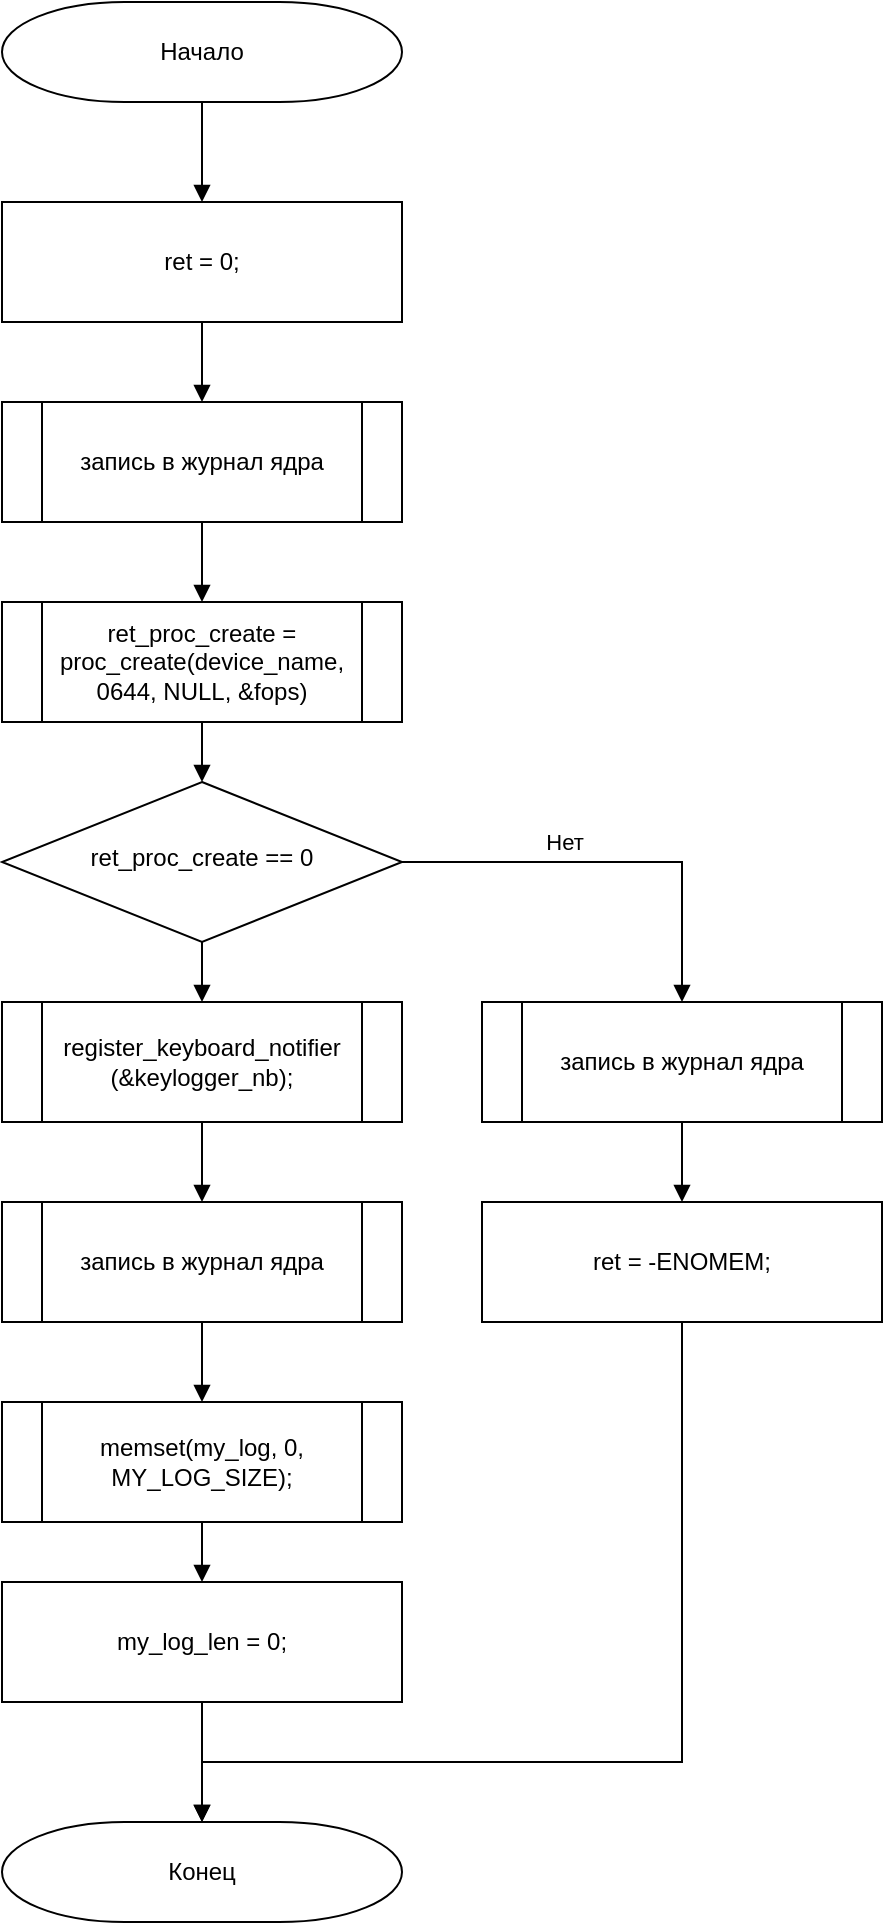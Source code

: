 <mxfile version="13.9.9" type="device" pages="5"><diagram id="C5RBs43oDa-KdzZeNtuy" name="logger-init"><mxGraphModel dx="446" dy="1968" grid="1" gridSize="10" guides="1" tooltips="1" connect="1" arrows="1" fold="1" page="1" pageScale="1" pageWidth="827" pageHeight="1169" math="0" shadow="0"><root><mxCell id="WIyWlLk6GJQsqaUBKTNV-0"/><mxCell id="WIyWlLk6GJQsqaUBKTNV-1" parent="WIyWlLk6GJQsqaUBKTNV-0"/><mxCell id="NtEGj7r1yzh_7W09IdD2-7" value="Нет" style="edgeStyle=orthogonalEdgeStyle;rounded=0;orthogonalLoop=1;jettySize=auto;html=1;exitX=1;exitY=0.5;exitDx=0;exitDy=0;entryX=0.5;entryY=0;entryDx=0;entryDy=0;endArrow=block;endFill=1;" edge="1" parent="WIyWlLk6GJQsqaUBKTNV-1" source="WIyWlLk6GJQsqaUBKTNV-6" target="NtEGj7r1yzh_7W09IdD2-6"><mxGeometry x="-0.231" y="10" relative="1" as="geometry"><mxPoint as="offset"/></mxGeometry></mxCell><mxCell id="NtEGj7r1yzh_7W09IdD2-15" style="edgeStyle=orthogonalEdgeStyle;rounded=0;orthogonalLoop=1;jettySize=auto;html=1;exitX=0.5;exitY=1;exitDx=0;exitDy=0;entryX=0.5;entryY=0;entryDx=0;entryDy=0;endArrow=block;endFill=1;" edge="1" parent="WIyWlLk6GJQsqaUBKTNV-1" source="WIyWlLk6GJQsqaUBKTNV-6" target="NtEGj7r1yzh_7W09IdD2-14"><mxGeometry relative="1" as="geometry"/></mxCell><mxCell id="WIyWlLk6GJQsqaUBKTNV-6" value="ret_proc_create == 0" style="rhombus;whiteSpace=wrap;html=1;shadow=0;fontFamily=Helvetica;fontSize=12;align=center;strokeWidth=1;spacing=6;spacingTop=-4;" parent="WIyWlLk6GJQsqaUBKTNV-1" vertex="1"><mxGeometry x="160" y="300" width="200" height="80" as="geometry"/></mxCell><mxCell id="NtEGj7r1yzh_7W09IdD2-10" style="edgeStyle=orthogonalEdgeStyle;rounded=0;orthogonalLoop=1;jettySize=auto;html=1;exitX=0.5;exitY=1;exitDx=0;exitDy=0;entryX=0.5;entryY=0;entryDx=0;entryDy=0;endArrow=block;endFill=1;exitPerimeter=0;" edge="1" parent="WIyWlLk6GJQsqaUBKTNV-1" source="NtEGj7r1yzh_7W09IdD2-25" target="NtEGj7r1yzh_7W09IdD2-9"><mxGeometry relative="1" as="geometry"><mxPoint x="260" y="-80" as="sourcePoint"/></mxGeometry></mxCell><mxCell id="NtEGj7r1yzh_7W09IdD2-2" value="запись в журнал ядра" style="shape=process;whiteSpace=wrap;html=1;backgroundOutline=1;rounded=0;" vertex="1" parent="WIyWlLk6GJQsqaUBKTNV-1"><mxGeometry x="160" y="110" width="200" height="60" as="geometry"/></mxCell><mxCell id="NtEGj7r1yzh_7W09IdD2-5" style="edgeStyle=orthogonalEdgeStyle;rounded=0;orthogonalLoop=1;jettySize=auto;html=1;exitX=0.5;exitY=1;exitDx=0;exitDy=0;entryX=0.5;entryY=0;entryDx=0;entryDy=0;endArrow=block;endFill=1;" edge="1" parent="WIyWlLk6GJQsqaUBKTNV-1" source="NtEGj7r1yzh_7W09IdD2-4" target="WIyWlLk6GJQsqaUBKTNV-6"><mxGeometry relative="1" as="geometry"/></mxCell><mxCell id="NtEGj7r1yzh_7W09IdD2-4" value="ret_proc_create = proc_create(device_name, 0644, NULL, &amp;amp;fops)" style="shape=process;whiteSpace=wrap;html=1;backgroundOutline=1;rounded=0;" vertex="1" parent="WIyWlLk6GJQsqaUBKTNV-1"><mxGeometry x="160" y="210" width="200" height="60" as="geometry"/></mxCell><mxCell id="NtEGj7r1yzh_7W09IdD2-13" style="edgeStyle=orthogonalEdgeStyle;rounded=0;orthogonalLoop=1;jettySize=auto;html=1;exitX=0.5;exitY=1;exitDx=0;exitDy=0;entryX=0.5;entryY=0;entryDx=0;entryDy=0;endArrow=block;endFill=1;" edge="1" parent="WIyWlLk6GJQsqaUBKTNV-1" source="NtEGj7r1yzh_7W09IdD2-6" target="NtEGj7r1yzh_7W09IdD2-12"><mxGeometry relative="1" as="geometry"/></mxCell><mxCell id="NtEGj7r1yzh_7W09IdD2-6" value="запись в журнал ядра" style="shape=process;whiteSpace=wrap;html=1;backgroundOutline=1;rounded=0;" vertex="1" parent="WIyWlLk6GJQsqaUBKTNV-1"><mxGeometry x="400" y="410" width="200" height="60" as="geometry"/></mxCell><mxCell id="NtEGj7r1yzh_7W09IdD2-11" style="edgeStyle=orthogonalEdgeStyle;rounded=0;orthogonalLoop=1;jettySize=auto;html=1;exitX=0.5;exitY=1;exitDx=0;exitDy=0;entryX=0.5;entryY=0;entryDx=0;entryDy=0;endArrow=block;endFill=1;" edge="1" parent="WIyWlLk6GJQsqaUBKTNV-1" source="NtEGj7r1yzh_7W09IdD2-9" target="NtEGj7r1yzh_7W09IdD2-2"><mxGeometry relative="1" as="geometry"/></mxCell><mxCell id="NtEGj7r1yzh_7W09IdD2-9" value="ret = 0;" style="rounded=0;whiteSpace=wrap;html=1;" vertex="1" parent="WIyWlLk6GJQsqaUBKTNV-1"><mxGeometry x="160" y="10" width="200" height="60" as="geometry"/></mxCell><mxCell id="NtEGj7r1yzh_7W09IdD2-20" style="edgeStyle=orthogonalEdgeStyle;rounded=0;orthogonalLoop=1;jettySize=auto;html=1;exitX=0.5;exitY=1;exitDx=0;exitDy=0;entryX=0.5;entryY=0;entryDx=0;entryDy=0;endArrow=block;endFill=1;entryPerimeter=0;" edge="1" parent="WIyWlLk6GJQsqaUBKTNV-1" source="NtEGj7r1yzh_7W09IdD2-12" target="NtEGj7r1yzh_7W09IdD2-21"><mxGeometry relative="1" as="geometry"><mxPoint x="260" y="680" as="targetPoint"/><Array as="points"><mxPoint x="500" y="790"/><mxPoint x="260" y="790"/></Array></mxGeometry></mxCell><mxCell id="NtEGj7r1yzh_7W09IdD2-12" value="ret = -ENOMEM;" style="rounded=0;whiteSpace=wrap;html=1;" vertex="1" parent="WIyWlLk6GJQsqaUBKTNV-1"><mxGeometry x="400" y="510" width="200" height="60" as="geometry"/></mxCell><mxCell id="NtEGj7r1yzh_7W09IdD2-17" style="edgeStyle=orthogonalEdgeStyle;rounded=0;orthogonalLoop=1;jettySize=auto;html=1;exitX=0.5;exitY=1;exitDx=0;exitDy=0;entryX=0.5;entryY=0;entryDx=0;entryDy=0;endArrow=block;endFill=1;" edge="1" parent="WIyWlLk6GJQsqaUBKTNV-1" source="NtEGj7r1yzh_7W09IdD2-14" target="NtEGj7r1yzh_7W09IdD2-16"><mxGeometry relative="1" as="geometry"/></mxCell><mxCell id="NtEGj7r1yzh_7W09IdD2-14" value="register_keyboard_notifier&lt;br&gt;(&amp;amp;keylogger_nb);" style="shape=process;whiteSpace=wrap;html=1;backgroundOutline=1;rounded=0;" vertex="1" parent="WIyWlLk6GJQsqaUBKTNV-1"><mxGeometry x="160" y="410" width="200" height="60" as="geometry"/></mxCell><mxCell id="NtEGj7r1yzh_7W09IdD2-19" style="edgeStyle=orthogonalEdgeStyle;rounded=0;orthogonalLoop=1;jettySize=auto;html=1;exitX=0.5;exitY=1;exitDx=0;exitDy=0;entryX=0.5;entryY=0;entryDx=0;entryDy=0;endArrow=block;endFill=1;" edge="1" parent="WIyWlLk6GJQsqaUBKTNV-1" source="NtEGj7r1yzh_7W09IdD2-16" target="4j1ldy_t6WAEJivPJebU-1"><mxGeometry relative="1" as="geometry"><mxPoint x="260" y="680" as="targetPoint"/></mxGeometry></mxCell><mxCell id="NtEGj7r1yzh_7W09IdD2-16" value="запись в журнал ядра" style="shape=process;whiteSpace=wrap;html=1;backgroundOutline=1;rounded=0;" vertex="1" parent="WIyWlLk6GJQsqaUBKTNV-1"><mxGeometry x="160" y="510" width="200" height="60" as="geometry"/></mxCell><mxCell id="NtEGj7r1yzh_7W09IdD2-21" value="Конец" style="strokeWidth=1;html=1;shape=mxgraph.flowchart.terminator;whiteSpace=wrap;rounded=0;" vertex="1" parent="WIyWlLk6GJQsqaUBKTNV-1"><mxGeometry x="160" y="820" width="200" height="50" as="geometry"/></mxCell><mxCell id="NtEGj7r1yzh_7W09IdD2-25" value="Начало" style="strokeWidth=1;html=1;shape=mxgraph.flowchart.terminator;whiteSpace=wrap;rounded=0;" vertex="1" parent="WIyWlLk6GJQsqaUBKTNV-1"><mxGeometry x="160" y="-90" width="200" height="50" as="geometry"/></mxCell><mxCell id="4j1ldy_t6WAEJivPJebU-3" style="edgeStyle=orthogonalEdgeStyle;rounded=0;orthogonalLoop=1;jettySize=auto;html=1;exitX=0.5;exitY=1;exitDx=0;exitDy=0;entryX=0.5;entryY=0;entryDx=0;entryDy=0;entryPerimeter=0;endArrow=block;endFill=1;" edge="1" parent="WIyWlLk6GJQsqaUBKTNV-1" source="4j1ldy_t6WAEJivPJebU-0" target="NtEGj7r1yzh_7W09IdD2-21"><mxGeometry relative="1" as="geometry"/></mxCell><mxCell id="4j1ldy_t6WAEJivPJebU-0" value="my_log_len = 0;" style="rounded=0;whiteSpace=wrap;html=1;" vertex="1" parent="WIyWlLk6GJQsqaUBKTNV-1"><mxGeometry x="160" y="700" width="200" height="60" as="geometry"/></mxCell><mxCell id="4j1ldy_t6WAEJivPJebU-2" style="edgeStyle=orthogonalEdgeStyle;rounded=0;orthogonalLoop=1;jettySize=auto;html=1;exitX=0.5;exitY=1;exitDx=0;exitDy=0;entryX=0.5;entryY=0;entryDx=0;entryDy=0;endArrow=block;endFill=1;" edge="1" parent="WIyWlLk6GJQsqaUBKTNV-1" source="4j1ldy_t6WAEJivPJebU-1" target="4j1ldy_t6WAEJivPJebU-0"><mxGeometry relative="1" as="geometry"/></mxCell><mxCell id="4j1ldy_t6WAEJivPJebU-1" value="memset(my_log, 0, MY_LOG_SIZE);" style="shape=process;whiteSpace=wrap;html=1;backgroundOutline=1;rounded=0;" vertex="1" parent="WIyWlLk6GJQsqaUBKTNV-1"><mxGeometry x="160" y="610" width="200" height="60" as="geometry"/></mxCell><mxCell id="4j1ldy_t6WAEJivPJebU-4" style="edgeStyle=orthogonalEdgeStyle;rounded=0;orthogonalLoop=1;jettySize=auto;html=1;exitX=0.5;exitY=1;exitDx=0;exitDy=0;entryX=0.5;entryY=0;entryDx=0;entryDy=0;endArrow=block;endFill=1;" edge="1" parent="WIyWlLk6GJQsqaUBKTNV-1" source="NtEGj7r1yzh_7W09IdD2-2" target="NtEGj7r1yzh_7W09IdD2-4"><mxGeometry relative="1" as="geometry"><mxPoint x="270" y="80" as="sourcePoint"/><mxPoint x="270" y="120" as="targetPoint"/></mxGeometry></mxCell></root></mxGraphModel></diagram><diagram id="0ByXUM4ra90w0kdMQ81V" name="logger-exit"><mxGraphModel dx="1408" dy="808" grid="1" gridSize="10" guides="1" tooltips="1" connect="1" arrows="1" fold="1" page="1" pageScale="1" pageWidth="827" pageHeight="1169" math="0" shadow="0"><root><mxCell id="2iawE_ZKXml3xBuqxSZJ-0"/><mxCell id="2iawE_ZKXml3xBuqxSZJ-1" parent="2iawE_ZKXml3xBuqxSZJ-0"/><mxCell id="1G50i2954igjThXB6Hgk-4" style="edgeStyle=orthogonalEdgeStyle;rounded=0;orthogonalLoop=1;jettySize=auto;html=1;exitX=0.5;exitY=1;exitDx=0;exitDy=0;exitPerimeter=0;entryX=0.5;entryY=0;entryDx=0;entryDy=0;endArrow=block;endFill=1;" edge="1" parent="2iawE_ZKXml3xBuqxSZJ-1" source="5JG21MSijgwmNpTB3b68-0" target="1G50i2954igjThXB6Hgk-1"><mxGeometry relative="1" as="geometry"/></mxCell><mxCell id="5JG21MSijgwmNpTB3b68-0" value="Начало" style="strokeWidth=1;html=1;shape=mxgraph.flowchart.terminator;whiteSpace=wrap;rounded=0;" vertex="1" parent="2iawE_ZKXml3xBuqxSZJ-1"><mxGeometry x="150" y="90" width="200" height="50" as="geometry"/></mxCell><mxCell id="1G50i2954igjThXB6Hgk-6" style="edgeStyle=orthogonalEdgeStyle;rounded=0;orthogonalLoop=1;jettySize=auto;html=1;exitX=0.5;exitY=1;exitDx=0;exitDy=0;endArrow=block;endFill=1;" edge="1" parent="2iawE_ZKXml3xBuqxSZJ-1" source="1G50i2954igjThXB6Hgk-0" target="1G50i2954igjThXB6Hgk-2"><mxGeometry relative="1" as="geometry"/></mxCell><mxCell id="1G50i2954igjThXB6Hgk-0" value="unregister_keyboard_notifier&lt;br&gt;(&amp;amp;keylogger_nb)" style="shape=process;whiteSpace=wrap;html=1;backgroundOutline=1;rounded=0;" vertex="1" parent="2iawE_ZKXml3xBuqxSZJ-1"><mxGeometry x="150" y="300" width="200" height="60" as="geometry"/></mxCell><mxCell id="1G50i2954igjThXB6Hgk-5" style="edgeStyle=orthogonalEdgeStyle;rounded=0;orthogonalLoop=1;jettySize=auto;html=1;exitX=0.5;exitY=1;exitDx=0;exitDy=0;entryX=0.5;entryY=0;entryDx=0;entryDy=0;endArrow=block;endFill=1;" edge="1" parent="2iawE_ZKXml3xBuqxSZJ-1" source="1G50i2954igjThXB6Hgk-1" target="1G50i2954igjThXB6Hgk-0"><mxGeometry relative="1" as="geometry"/></mxCell><mxCell id="1G50i2954igjThXB6Hgk-1" value="запись в журнал ядра" style="shape=process;whiteSpace=wrap;html=1;backgroundOutline=1;rounded=0;" vertex="1" parent="2iawE_ZKXml3xBuqxSZJ-1"><mxGeometry x="150" y="190" width="200" height="60" as="geometry"/></mxCell><mxCell id="1G50i2954igjThXB6Hgk-7" style="edgeStyle=orthogonalEdgeStyle;rounded=0;orthogonalLoop=1;jettySize=auto;html=1;exitX=0.5;exitY=1;exitDx=0;exitDy=0;entryX=0.5;entryY=0;entryDx=0;entryDy=0;endArrow=block;endFill=1;" edge="1" parent="2iawE_ZKXml3xBuqxSZJ-1" source="1G50i2954igjThXB6Hgk-2" target="1G50i2954igjThXB6Hgk-3"><mxGeometry relative="1" as="geometry"/></mxCell><mxCell id="1G50i2954igjThXB6Hgk-2" value="remove_proc_entry&lt;br&gt;(DEVICE_NAME, NULL)" style="shape=process;whiteSpace=wrap;html=1;backgroundOutline=1;rounded=0;" vertex="1" parent="2iawE_ZKXml3xBuqxSZJ-1"><mxGeometry x="150" y="400" width="200" height="60" as="geometry"/></mxCell><mxCell id="5kF-mKE0GeYLID2RPc8r-1" style="edgeStyle=orthogonalEdgeStyle;rounded=0;orthogonalLoop=1;jettySize=auto;html=1;exitX=0.5;exitY=1;exitDx=0;exitDy=0;entryX=0.5;entryY=0;entryDx=0;entryDy=0;entryPerimeter=0;endArrow=block;endFill=1;" edge="1" parent="2iawE_ZKXml3xBuqxSZJ-1" source="1G50i2954igjThXB6Hgk-3" target="5kF-mKE0GeYLID2RPc8r-0"><mxGeometry relative="1" as="geometry"/></mxCell><mxCell id="1G50i2954igjThXB6Hgk-3" value="запись в журнал ядра" style="shape=process;whiteSpace=wrap;html=1;backgroundOutline=1;rounded=0;" vertex="1" parent="2iawE_ZKXml3xBuqxSZJ-1"><mxGeometry x="150" y="510" width="200" height="60" as="geometry"/></mxCell><mxCell id="5kF-mKE0GeYLID2RPc8r-0" value="Конец" style="strokeWidth=1;html=1;shape=mxgraph.flowchart.terminator;whiteSpace=wrap;rounded=0;" vertex="1" parent="2iawE_ZKXml3xBuqxSZJ-1"><mxGeometry x="150" y="610" width="200" height="50" as="geometry"/></mxCell></root></mxGraphModel></diagram><diagram id="7SOlENkJ_rJu97fH6SE9" name="procfs_read"><mxGraphModel dx="1408" dy="808" grid="1" gridSize="10" guides="1" tooltips="1" connect="1" arrows="1" fold="1" page="1" pageScale="1" pageWidth="827" pageHeight="1169" math="0" shadow="0"><root><mxCell id="HJLchQj4PlFof2--ZXrL-0"/><mxCell id="HJLchQj4PlFof2--ZXrL-1" parent="HJLchQj4PlFof2--ZXrL-0"/><mxCell id="8WS9VQvibR1iM_8iNDaf-1" style="edgeStyle=orthogonalEdgeStyle;rounded=0;orthogonalLoop=1;jettySize=auto;html=1;exitX=0.5;exitY=1;exitDx=0;exitDy=0;exitPerimeter=0;entryX=0.5;entryY=0;entryDx=0;entryDy=0;endArrow=block;endFill=1;" edge="1" parent="HJLchQj4PlFof2--ZXrL-1" source="12SYkUZeBvYsGoPQwREO-1" target="8WS9VQvibR1iM_8iNDaf-0"><mxGeometry relative="1" as="geometry"/></mxCell><mxCell id="12SYkUZeBvYsGoPQwREO-1" value="Начало" style="strokeWidth=1;html=1;shape=mxgraph.flowchart.terminator;whiteSpace=wrap;rounded=0;" vertex="1" parent="HJLchQj4PlFof2--ZXrL-1"><mxGeometry x="150" y="90" width="200" height="50" as="geometry"/></mxCell><mxCell id="0bv4-otJN4VLAmGspKa--1" style="edgeStyle=orthogonalEdgeStyle;rounded=0;orthogonalLoop=1;jettySize=auto;html=1;exitX=0.5;exitY=1;exitDx=0;exitDy=0;entryX=0.5;entryY=0;entryDx=0;entryDy=0;endArrow=block;endFill=1;" edge="1" parent="HJLchQj4PlFof2--ZXrL-1" source="12SYkUZeBvYsGoPQwREO-2" target="0bv4-otJN4VLAmGspKa--0"><mxGeometry relative="1" as="geometry"/></mxCell><mxCell id="12SYkUZeBvYsGoPQwREO-2" value="запись в журнал ядра" style="shape=process;whiteSpace=wrap;html=1;backgroundOutline=1;rounded=0;" vertex="1" parent="HJLchQj4PlFof2--ZXrL-1"><mxGeometry x="150" y="270" width="200" height="60" as="geometry"/></mxCell><mxCell id="8WS9VQvibR1iM_8iNDaf-2" style="edgeStyle=orthogonalEdgeStyle;rounded=0;orthogonalLoop=1;jettySize=auto;html=1;exitX=0.5;exitY=1;exitDx=0;exitDy=0;entryX=0.5;entryY=0;entryDx=0;entryDy=0;endArrow=block;endFill=1;" edge="1" parent="HJLchQj4PlFof2--ZXrL-1" source="8WS9VQvibR1iM_8iNDaf-0" target="12SYkUZeBvYsGoPQwREO-2"><mxGeometry relative="1" as="geometry"/></mxCell><mxCell id="8WS9VQvibR1iM_8iNDaf-0" value="static int ret = 0;" style="rounded=0;whiteSpace=wrap;html=1;" vertex="1" parent="HJLchQj4PlFof2--ZXrL-1"><mxGeometry x="150" y="170" width="200" height="60" as="geometry"/></mxCell><mxCell id="0bv4-otJN4VLAmGspKa--3" style="edgeStyle=orthogonalEdgeStyle;rounded=0;orthogonalLoop=1;jettySize=auto;html=1;exitX=1;exitY=0.5;exitDx=0;exitDy=0;entryX=0.5;entryY=0;entryDx=0;entryDy=0;endArrow=block;endFill=1;" edge="1" parent="HJLchQj4PlFof2--ZXrL-1" source="0bv4-otJN4VLAmGspKa--0" target="0bv4-otJN4VLAmGspKa--2"><mxGeometry relative="1" as="geometry"/></mxCell><mxCell id="0bv4-otJN4VLAmGspKa--4" value="нет" style="edgeLabel;html=1;align=center;verticalAlign=middle;resizable=0;points=[];" vertex="1" connectable="0" parent="0bv4-otJN4VLAmGspKa--3"><mxGeometry x="-0.08" relative="1" as="geometry"><mxPoint x="-28" y="-10" as="offset"/></mxGeometry></mxCell><mxCell id="NoDUuz09EYj2sSKif6-j-1" style="edgeStyle=orthogonalEdgeStyle;rounded=0;orthogonalLoop=1;jettySize=auto;html=1;exitX=0.5;exitY=1;exitDx=0;exitDy=0;entryX=0.5;entryY=0;entryDx=0;entryDy=0;endArrow=block;endFill=1;" edge="1" parent="HJLchQj4PlFof2--ZXrL-1" source="0bv4-otJN4VLAmGspKa--0" target="NoDUuz09EYj2sSKif6-j-0"><mxGeometry relative="1" as="geometry"/></mxCell><mxCell id="0bv4-otJN4VLAmGspKa--0" value="ret == 0" style="rhombus;whiteSpace=wrap;html=1;shadow=0;fontFamily=Helvetica;fontSize=12;align=center;strokeWidth=1;spacing=6;spacingTop=-4;" vertex="1" parent="HJLchQj4PlFof2--ZXrL-1"><mxGeometry x="150" y="370" width="200" height="80" as="geometry"/></mxCell><mxCell id="wEtTKOQ-hEvt9YHqeEM1-3" style="edgeStyle=orthogonalEdgeStyle;rounded=0;orthogonalLoop=1;jettySize=auto;html=1;exitX=0.5;exitY=1;exitDx=0;exitDy=0;entryX=0.5;entryY=0;entryDx=0;entryDy=0;entryPerimeter=0;endArrow=block;endFill=1;" edge="1" parent="HJLchQj4PlFof2--ZXrL-1" source="0bv4-otJN4VLAmGspKa--2" target="wEtTKOQ-hEvt9YHqeEM1-0"><mxGeometry relative="1" as="geometry"><Array as="points"><mxPoint x="550" y="680"/><mxPoint x="610" y="680"/><mxPoint x="610" y="890"/><mxPoint x="250" y="890"/></Array></mxGeometry></mxCell><mxCell id="0bv4-otJN4VLAmGspKa--2" value="ret = 0;" style="rounded=0;whiteSpace=wrap;html=1;" vertex="1" parent="HJLchQj4PlFof2--ZXrL-1"><mxGeometry x="450" y="490" width="200" height="60" as="geometry"/></mxCell><mxCell id="NoDUuz09EYj2sSKif6-j-3" style="edgeStyle=orthogonalEdgeStyle;rounded=0;orthogonalLoop=1;jettySize=auto;html=1;exitX=0.5;exitY=1;exitDx=0;exitDy=0;entryX=0.5;entryY=0;entryDx=0;entryDy=0;endArrow=block;endFill=1;" edge="1" parent="HJLchQj4PlFof2--ZXrL-1" source="NoDUuz09EYj2sSKif6-j-0" target="NoDUuz09EYj2sSKif6-j-2"><mxGeometry relative="1" as="geometry"/></mxCell><mxCell id="NoDUuz09EYj2sSKif6-j-0" value="ret_copy = copy_to_user(buffer, my_log, my_log_len)" style="shape=process;whiteSpace=wrap;html=1;backgroundOutline=1;rounded=0;" vertex="1" parent="HJLchQj4PlFof2--ZXrL-1"><mxGeometry x="150" y="490" width="200" height="60" as="geometry"/></mxCell><mxCell id="NoDUuz09EYj2sSKif6-j-5" style="edgeStyle=orthogonalEdgeStyle;rounded=0;orthogonalLoop=1;jettySize=auto;html=1;exitX=1;exitY=0.5;exitDx=0;exitDy=0;endArrow=block;endFill=1;entryX=0.5;entryY=0;entryDx=0;entryDy=0;" edge="1" parent="HJLchQj4PlFof2--ZXrL-1" source="NoDUuz09EYj2sSKif6-j-2" target="wEtTKOQ-hEvt9YHqeEM1-5"><mxGeometry relative="1" as="geometry"><mxPoint x="480" y="710" as="targetPoint"/></mxGeometry></mxCell><mxCell id="NoDUuz09EYj2sSKif6-j-6" value="нет" style="edgeLabel;html=1;align=center;verticalAlign=middle;resizable=0;points=[];" vertex="1" connectable="0" parent="NoDUuz09EYj2sSKif6-j-5"><mxGeometry x="-0.089" relative="1" as="geometry"><mxPoint x="-2" y="-10" as="offset"/></mxGeometry></mxCell><mxCell id="NoDUuz09EYj2sSKif6-j-8" style="edgeStyle=orthogonalEdgeStyle;rounded=0;orthogonalLoop=1;jettySize=auto;html=1;exitX=0.5;exitY=1;exitDx=0;exitDy=0;entryX=0.5;entryY=0;entryDx=0;entryDy=0;endArrow=block;endFill=1;" edge="1" parent="HJLchQj4PlFof2--ZXrL-1" source="NoDUuz09EYj2sSKif6-j-2" target="NoDUuz09EYj2sSKif6-j-7"><mxGeometry relative="1" as="geometry"/></mxCell><mxCell id="NoDUuz09EYj2sSKif6-j-2" value="ret_copy == 0" style="rhombus;whiteSpace=wrap;html=1;shadow=0;fontFamily=Helvetica;fontSize=12;align=center;strokeWidth=1;spacing=6;spacingTop=-4;" vertex="1" parent="HJLchQj4PlFof2--ZXrL-1"><mxGeometry x="150" y="590" width="200" height="80" as="geometry"/></mxCell><mxCell id="wEtTKOQ-hEvt9YHqeEM1-4" style="edgeStyle=orthogonalEdgeStyle;rounded=0;orthogonalLoop=1;jettySize=auto;html=1;exitX=0.5;exitY=1;exitDx=0;exitDy=0;entryX=0.5;entryY=0;entryDx=0;entryDy=0;entryPerimeter=0;endArrow=block;endFill=1;" edge="1" parent="HJLchQj4PlFof2--ZXrL-1" source="NoDUuz09EYj2sSKif6-j-4" target="wEtTKOQ-hEvt9YHqeEM1-0"><mxGeometry relative="1" as="geometry"><Array as="points"><mxPoint x="470" y="890"/><mxPoint x="250" y="890"/></Array></mxGeometry></mxCell><mxCell id="NoDUuz09EYj2sSKif6-j-4" value="ret = -EFAULT;" style="rounded=0;whiteSpace=wrap;html=1;" vertex="1" parent="HJLchQj4PlFof2--ZXrL-1"><mxGeometry x="370" y="810" width="200" height="60" as="geometry"/></mxCell><mxCell id="wEtTKOQ-hEvt9YHqeEM1-1" style="edgeStyle=orthogonalEdgeStyle;rounded=0;orthogonalLoop=1;jettySize=auto;html=1;exitX=0.5;exitY=1;exitDx=0;exitDy=0;entryX=0.5;entryY=0;entryDx=0;entryDy=0;endArrow=block;endFill=1;" edge="1" parent="HJLchQj4PlFof2--ZXrL-1" source="NoDUuz09EYj2sSKif6-j-7" target="NoDUuz09EYj2sSKif6-j-9"><mxGeometry relative="1" as="geometry"/></mxCell><mxCell id="NoDUuz09EYj2sSKif6-j-7" value="запись в журнал ядра" style="shape=process;whiteSpace=wrap;html=1;backgroundOutline=1;rounded=0;" vertex="1" parent="HJLchQj4PlFof2--ZXrL-1"><mxGeometry x="150" y="710" width="200" height="60" as="geometry"/></mxCell><mxCell id="wEtTKOQ-hEvt9YHqeEM1-2" style="edgeStyle=orthogonalEdgeStyle;rounded=0;orthogonalLoop=1;jettySize=auto;html=1;exitX=0.5;exitY=1;exitDx=0;exitDy=0;entryX=0.5;entryY=0;entryDx=0;entryDy=0;entryPerimeter=0;endArrow=block;endFill=1;" edge="1" parent="HJLchQj4PlFof2--ZXrL-1" source="NoDUuz09EYj2sSKif6-j-9" target="wEtTKOQ-hEvt9YHqeEM1-0"><mxGeometry relative="1" as="geometry"/></mxCell><mxCell id="NoDUuz09EYj2sSKif6-j-9" value="ret = my_log_len;" style="rounded=0;whiteSpace=wrap;html=1;" vertex="1" parent="HJLchQj4PlFof2--ZXrL-1"><mxGeometry x="150" y="810" width="200" height="60" as="geometry"/></mxCell><mxCell id="wEtTKOQ-hEvt9YHqeEM1-0" value="Конец" style="strokeWidth=1;html=1;shape=mxgraph.flowchart.terminator;whiteSpace=wrap;rounded=0;" vertex="1" parent="HJLchQj4PlFof2--ZXrL-1"><mxGeometry x="150" y="910" width="200" height="50" as="geometry"/></mxCell><mxCell id="wEtTKOQ-hEvt9YHqeEM1-6" style="edgeStyle=orthogonalEdgeStyle;rounded=0;orthogonalLoop=1;jettySize=auto;html=1;exitX=0.5;exitY=1;exitDx=0;exitDy=0;entryX=0.5;entryY=0;entryDx=0;entryDy=0;endArrow=block;endFill=1;" edge="1" parent="HJLchQj4PlFof2--ZXrL-1" source="wEtTKOQ-hEvt9YHqeEM1-5" target="NoDUuz09EYj2sSKif6-j-4"><mxGeometry relative="1" as="geometry"/></mxCell><mxCell id="wEtTKOQ-hEvt9YHqeEM1-5" value="запись в журнал ядра" style="shape=process;whiteSpace=wrap;html=1;backgroundOutline=1;rounded=0;" vertex="1" parent="HJLchQj4PlFof2--ZXrL-1"><mxGeometry x="370" y="710" width="200" height="60" as="geometry"/></mxCell></root></mxGraphModel></diagram><diagram name="Копия procfs_read" id="dzteJGloSD3RWAu8IDBn"><mxGraphModel dx="1408" dy="808" grid="1" gridSize="10" guides="1" tooltips="1" connect="1" arrows="1" fold="1" page="1" pageScale="1" pageWidth="827" pageHeight="1169" math="0" shadow="0"><root><mxCell id="fQF0pJ7cCfGF6QGwjKj7-0"/><mxCell id="fQF0pJ7cCfGF6QGwjKj7-1" parent="fQF0pJ7cCfGF6QGwjKj7-0"/><mxCell id="fQF0pJ7cCfGF6QGwjKj7-2" style="edgeStyle=orthogonalEdgeStyle;rounded=0;orthogonalLoop=1;jettySize=auto;html=1;exitX=0.5;exitY=1;exitDx=0;exitDy=0;exitPerimeter=0;entryX=0.5;entryY=0;entryDx=0;entryDy=0;endArrow=block;endFill=1;" edge="1" parent="fQF0pJ7cCfGF6QGwjKj7-1" source="fQF0pJ7cCfGF6QGwjKj7-3" target="fQF0pJ7cCfGF6QGwjKj7-7"><mxGeometry relative="1" as="geometry"/></mxCell><mxCell id="fQF0pJ7cCfGF6QGwjKj7-3" value="Начало" style="strokeWidth=1;html=1;shape=mxgraph.flowchart.terminator;whiteSpace=wrap;rounded=0;" vertex="1" parent="fQF0pJ7cCfGF6QGwjKj7-1"><mxGeometry x="150" y="210" width="200" height="50" as="geometry"/></mxCell><mxCell id="fQF0pJ7cCfGF6QGwjKj7-4" style="edgeStyle=orthogonalEdgeStyle;rounded=0;orthogonalLoop=1;jettySize=auto;html=1;exitX=0.5;exitY=1;exitDx=0;exitDy=0;entryX=0.5;entryY=0;entryDx=0;entryDy=0;endArrow=block;endFill=1;" edge="1" parent="fQF0pJ7cCfGF6QGwjKj7-1" source="fQF0pJ7cCfGF6QGwjKj7-5" target="fQF0pJ7cCfGF6QGwjKj7-15"><mxGeometry relative="1" as="geometry"><mxPoint x="250" y="370" as="targetPoint"/></mxGeometry></mxCell><mxCell id="fQF0pJ7cCfGF6QGwjKj7-5" value="запись в журнал ядра" style="shape=process;whiteSpace=wrap;html=1;backgroundOutline=1;rounded=0;" vertex="1" parent="fQF0pJ7cCfGF6QGwjKj7-1"><mxGeometry x="150" y="390" width="200" height="60" as="geometry"/></mxCell><mxCell id="fQF0pJ7cCfGF6QGwjKj7-6" style="edgeStyle=orthogonalEdgeStyle;rounded=0;orthogonalLoop=1;jettySize=auto;html=1;exitX=0.5;exitY=1;exitDx=0;exitDy=0;entryX=0.5;entryY=0;entryDx=0;entryDy=0;endArrow=block;endFill=1;" edge="1" parent="fQF0pJ7cCfGF6QGwjKj7-1" source="fQF0pJ7cCfGF6QGwjKj7-7" target="fQF0pJ7cCfGF6QGwjKj7-5"><mxGeometry relative="1" as="geometry"/></mxCell><mxCell id="fQF0pJ7cCfGF6QGwjKj7-7" value="int ret = 0;" style="rounded=0;whiteSpace=wrap;html=1;" vertex="1" parent="fQF0pJ7cCfGF6QGwjKj7-1"><mxGeometry x="150" y="290" width="200" height="60" as="geometry"/></mxCell><mxCell id="fQF0pJ7cCfGF6QGwjKj7-14" style="edgeStyle=orthogonalEdgeStyle;rounded=0;orthogonalLoop=1;jettySize=auto;html=1;exitX=0.5;exitY=1;exitDx=0;exitDy=0;entryX=0.5;entryY=0;entryDx=0;entryDy=0;endArrow=block;endFill=1;" edge="1" parent="fQF0pJ7cCfGF6QGwjKj7-1" source="fQF0pJ7cCfGF6QGwjKj7-15" target="fQF0pJ7cCfGF6QGwjKj7-19"><mxGeometry relative="1" as="geometry"/></mxCell><mxCell id="fQF0pJ7cCfGF6QGwjKj7-15" value="ret_copy = copy_to_user(buffer, my_log, my_log_len)" style="shape=process;whiteSpace=wrap;html=1;backgroundOutline=1;rounded=0;" vertex="1" parent="fQF0pJ7cCfGF6QGwjKj7-1"><mxGeometry x="150" y="490" width="200" height="60" as="geometry"/></mxCell><mxCell id="fQF0pJ7cCfGF6QGwjKj7-16" style="edgeStyle=orthogonalEdgeStyle;rounded=0;orthogonalLoop=1;jettySize=auto;html=1;exitX=1;exitY=0.5;exitDx=0;exitDy=0;endArrow=block;endFill=1;entryX=0.5;entryY=0;entryDx=0;entryDy=0;" edge="1" parent="fQF0pJ7cCfGF6QGwjKj7-1" source="fQF0pJ7cCfGF6QGwjKj7-19" target="fQF0pJ7cCfGF6QGwjKj7-28"><mxGeometry relative="1" as="geometry"><mxPoint x="480" y="710" as="targetPoint"/></mxGeometry></mxCell><mxCell id="fQF0pJ7cCfGF6QGwjKj7-17" value="нет" style="edgeLabel;html=1;align=center;verticalAlign=middle;resizable=0;points=[];" vertex="1" connectable="0" parent="fQF0pJ7cCfGF6QGwjKj7-16"><mxGeometry x="-0.089" relative="1" as="geometry"><mxPoint x="-2" y="-10" as="offset"/></mxGeometry></mxCell><mxCell id="fQF0pJ7cCfGF6QGwjKj7-18" style="edgeStyle=orthogonalEdgeStyle;rounded=0;orthogonalLoop=1;jettySize=auto;html=1;exitX=0.5;exitY=1;exitDx=0;exitDy=0;entryX=0.5;entryY=0;entryDx=0;entryDy=0;endArrow=block;endFill=1;" edge="1" parent="fQF0pJ7cCfGF6QGwjKj7-1" source="fQF0pJ7cCfGF6QGwjKj7-19" target="fQF0pJ7cCfGF6QGwjKj7-23"><mxGeometry relative="1" as="geometry"/></mxCell><mxCell id="fQF0pJ7cCfGF6QGwjKj7-19" value="ret_copy == 0" style="rhombus;whiteSpace=wrap;html=1;shadow=0;fontFamily=Helvetica;fontSize=12;align=center;strokeWidth=1;spacing=6;spacingTop=-4;" vertex="1" parent="fQF0pJ7cCfGF6QGwjKj7-1"><mxGeometry x="150" y="590" width="200" height="80" as="geometry"/></mxCell><mxCell id="fQF0pJ7cCfGF6QGwjKj7-20" style="edgeStyle=orthogonalEdgeStyle;rounded=0;orthogonalLoop=1;jettySize=auto;html=1;exitX=0.5;exitY=1;exitDx=0;exitDy=0;entryX=0.5;entryY=0;entryDx=0;entryDy=0;entryPerimeter=0;endArrow=block;endFill=1;" edge="1" parent="fQF0pJ7cCfGF6QGwjKj7-1" source="fQF0pJ7cCfGF6QGwjKj7-21" target="fQF0pJ7cCfGF6QGwjKj7-26"><mxGeometry relative="1" as="geometry"><Array as="points"><mxPoint x="470" y="890"/><mxPoint x="250" y="890"/></Array></mxGeometry></mxCell><mxCell id="fQF0pJ7cCfGF6QGwjKj7-21" value="ret = -EFAULT;" style="rounded=0;whiteSpace=wrap;html=1;" vertex="1" parent="fQF0pJ7cCfGF6QGwjKj7-1"><mxGeometry x="370" y="810" width="200" height="60" as="geometry"/></mxCell><mxCell id="fQF0pJ7cCfGF6QGwjKj7-22" style="edgeStyle=orthogonalEdgeStyle;rounded=0;orthogonalLoop=1;jettySize=auto;html=1;exitX=0.5;exitY=1;exitDx=0;exitDy=0;entryX=0.5;entryY=0;entryDx=0;entryDy=0;endArrow=block;endFill=1;" edge="1" parent="fQF0pJ7cCfGF6QGwjKj7-1" source="fQF0pJ7cCfGF6QGwjKj7-23" target="fQF0pJ7cCfGF6QGwjKj7-25"><mxGeometry relative="1" as="geometry"/></mxCell><mxCell id="fQF0pJ7cCfGF6QGwjKj7-23" value="запись в журнал ядра" style="shape=process;whiteSpace=wrap;html=1;backgroundOutline=1;rounded=0;" vertex="1" parent="fQF0pJ7cCfGF6QGwjKj7-1"><mxGeometry x="150" y="710" width="200" height="60" as="geometry"/></mxCell><mxCell id="fQF0pJ7cCfGF6QGwjKj7-24" style="edgeStyle=orthogonalEdgeStyle;rounded=0;orthogonalLoop=1;jettySize=auto;html=1;exitX=0.5;exitY=1;exitDx=0;exitDy=0;entryX=0.5;entryY=0;entryDx=0;entryDy=0;entryPerimeter=0;endArrow=block;endFill=1;" edge="1" parent="fQF0pJ7cCfGF6QGwjKj7-1" source="fQF0pJ7cCfGF6QGwjKj7-25" target="fQF0pJ7cCfGF6QGwjKj7-26"><mxGeometry relative="1" as="geometry"/></mxCell><mxCell id="fQF0pJ7cCfGF6QGwjKj7-25" value="ret = my_log_len;" style="rounded=0;whiteSpace=wrap;html=1;" vertex="1" parent="fQF0pJ7cCfGF6QGwjKj7-1"><mxGeometry x="150" y="810" width="200" height="60" as="geometry"/></mxCell><mxCell id="fQF0pJ7cCfGF6QGwjKj7-26" value="Конец" style="strokeWidth=1;html=1;shape=mxgraph.flowchart.terminator;whiteSpace=wrap;rounded=0;" vertex="1" parent="fQF0pJ7cCfGF6QGwjKj7-1"><mxGeometry x="150" y="910" width="200" height="50" as="geometry"/></mxCell><mxCell id="fQF0pJ7cCfGF6QGwjKj7-27" style="edgeStyle=orthogonalEdgeStyle;rounded=0;orthogonalLoop=1;jettySize=auto;html=1;exitX=0.5;exitY=1;exitDx=0;exitDy=0;entryX=0.5;entryY=0;entryDx=0;entryDy=0;endArrow=block;endFill=1;" edge="1" parent="fQF0pJ7cCfGF6QGwjKj7-1" source="fQF0pJ7cCfGF6QGwjKj7-28" target="fQF0pJ7cCfGF6QGwjKj7-21"><mxGeometry relative="1" as="geometry"/></mxCell><mxCell id="fQF0pJ7cCfGF6QGwjKj7-28" value="запись в журнал ядра" style="shape=process;whiteSpace=wrap;html=1;backgroundOutline=1;rounded=0;" vertex="1" parent="fQF0pJ7cCfGF6QGwjKj7-1"><mxGeometry x="370" y="710" width="200" height="60" as="geometry"/></mxCell></root></mxGraphModel></diagram><diagram id="jwwwai15sg5QkHCpXYOM" name="Страница 5"><mxGraphModel dx="446" dy="1968" grid="1" gridSize="10" guides="1" tooltips="1" connect="1" arrows="1" fold="1" page="1" pageScale="1" pageWidth="827" pageHeight="1169" math="0" shadow="0"><root><mxCell id="Fmo0dnFY-ru4lJj-rjd0-0"/><mxCell id="Fmo0dnFY-ru4lJj-rjd0-1" parent="Fmo0dnFY-ru4lJj-rjd0-0"/><mxCell id="1yQJX2LFwWjnFnBBeuzT-0" value="Нет" style="edgeStyle=orthogonalEdgeStyle;rounded=0;orthogonalLoop=1;jettySize=auto;html=1;exitX=1;exitY=0.5;exitDx=0;exitDy=0;entryX=0.5;entryY=0;entryDx=0;entryDy=0;endArrow=block;endFill=1;" edge="1" parent="Fmo0dnFY-ru4lJj-rjd0-1" source="1yQJX2LFwWjnFnBBeuzT-2"><mxGeometry x="-0.231" y="10" relative="1" as="geometry"><mxPoint x="500" y="410" as="targetPoint"/><mxPoint as="offset"/></mxGeometry></mxCell><mxCell id="1yQJX2LFwWjnFnBBeuzT-1" style="edgeStyle=orthogonalEdgeStyle;rounded=0;orthogonalLoop=1;jettySize=auto;html=1;exitX=0.5;exitY=1;exitDx=0;exitDy=0;entryX=0.5;entryY=0;entryDx=0;entryDy=0;endArrow=block;endFill=1;" edge="1" parent="Fmo0dnFY-ru4lJj-rjd0-1" source="1yQJX2LFwWjnFnBBeuzT-2" target="1yQJX2LFwWjnFnBBeuzT-12"><mxGeometry relative="1" as="geometry"/></mxCell><mxCell id="1yQJX2LFwWjnFnBBeuzT-2" value="ret_proc_create == 0" style="rhombus;whiteSpace=wrap;html=1;shadow=0;fontFamily=Helvetica;fontSize=12;align=center;strokeWidth=1;spacing=6;spacingTop=-4;" vertex="1" parent="Fmo0dnFY-ru4lJj-rjd0-1"><mxGeometry x="160" y="300" width="200" height="80" as="geometry"/></mxCell><mxCell id="1yQJX2LFwWjnFnBBeuzT-3" style="edgeStyle=orthogonalEdgeStyle;rounded=0;orthogonalLoop=1;jettySize=auto;html=1;exitX=0.5;exitY=1;exitDx=0;exitDy=0;entryX=0.5;entryY=0;entryDx=0;entryDy=0;endArrow=block;endFill=1;exitPerimeter=0;" edge="1" parent="Fmo0dnFY-ru4lJj-rjd0-1" source="1yQJX2LFwWjnFnBBeuzT-16" target="1yQJX2LFwWjnFnBBeuzT-9"><mxGeometry relative="1" as="geometry"><mxPoint x="260" y="-80" as="sourcePoint"/></mxGeometry></mxCell><mxCell id="1yQJX2LFwWjnFnBBeuzT-4" value="запись в журнал ядра" style="shape=process;whiteSpace=wrap;html=1;backgroundOutline=1;rounded=0;" vertex="1" parent="Fmo0dnFY-ru4lJj-rjd0-1"><mxGeometry x="160" y="110" width="200" height="60" as="geometry"/></mxCell><mxCell id="1yQJX2LFwWjnFnBBeuzT-5" style="edgeStyle=orthogonalEdgeStyle;rounded=0;orthogonalLoop=1;jettySize=auto;html=1;exitX=0.5;exitY=1;exitDx=0;exitDy=0;entryX=0.5;entryY=0;entryDx=0;entryDy=0;endArrow=block;endFill=1;" edge="1" parent="Fmo0dnFY-ru4lJj-rjd0-1" source="1yQJX2LFwWjnFnBBeuzT-6" target="1yQJX2LFwWjnFnBBeuzT-2"><mxGeometry relative="1" as="geometry"/></mxCell><mxCell id="1yQJX2LFwWjnFnBBeuzT-6" value="ret_proc_create = proc_create(device_name, 0644, NULL, &amp;amp;fops)" style="shape=process;whiteSpace=wrap;html=1;backgroundOutline=1;rounded=0;" vertex="1" parent="Fmo0dnFY-ru4lJj-rjd0-1"><mxGeometry x="160" y="210" width="200" height="60" as="geometry"/></mxCell><mxCell id="1yQJX2LFwWjnFnBBeuzT-7" style="edgeStyle=orthogonalEdgeStyle;rounded=0;orthogonalLoop=1;jettySize=auto;html=1;exitX=0.5;exitY=1;exitDx=0;exitDy=0;entryX=0.5;entryY=0;entryDx=0;entryDy=0;endArrow=block;endFill=1;" edge="1" parent="Fmo0dnFY-ru4lJj-rjd0-1"><mxGeometry relative="1" as="geometry"><mxPoint x="500" y="470" as="sourcePoint"/><mxPoint x="500" y="510" as="targetPoint"/></mxGeometry></mxCell><mxCell id="1yQJX2LFwWjnFnBBeuzT-8" style="edgeStyle=orthogonalEdgeStyle;rounded=0;orthogonalLoop=1;jettySize=auto;html=1;exitX=0.5;exitY=1;exitDx=0;exitDy=0;entryX=0.5;entryY=0;entryDx=0;entryDy=0;endArrow=block;endFill=1;" edge="1" parent="Fmo0dnFY-ru4lJj-rjd0-1" source="1yQJX2LFwWjnFnBBeuzT-9" target="1yQJX2LFwWjnFnBBeuzT-4"><mxGeometry relative="1" as="geometry"/></mxCell><mxCell id="1yQJX2LFwWjnFnBBeuzT-9" value="char buf[128];&lt;br&gt;int len;" style="rounded=0;whiteSpace=wrap;html=1;" vertex="1" parent="Fmo0dnFY-ru4lJj-rjd0-1"><mxGeometry x="160" y="10" width="200" height="60" as="geometry"/></mxCell><mxCell id="1yQJX2LFwWjnFnBBeuzT-10" style="edgeStyle=orthogonalEdgeStyle;rounded=0;orthogonalLoop=1;jettySize=auto;html=1;exitX=0.5;exitY=1;exitDx=0;exitDy=0;entryX=0.5;entryY=0;entryDx=0;entryDy=0;endArrow=block;endFill=1;entryPerimeter=0;" edge="1" parent="Fmo0dnFY-ru4lJj-rjd0-1" target="1yQJX2LFwWjnFnBBeuzT-15"><mxGeometry relative="1" as="geometry"><mxPoint x="500" y="570" as="sourcePoint"/><mxPoint x="260" y="680" as="targetPoint"/><Array as="points"><mxPoint x="500" y="790"/><mxPoint x="260" y="790"/></Array></mxGeometry></mxCell><mxCell id="1yQJX2LFwWjnFnBBeuzT-11" style="edgeStyle=orthogonalEdgeStyle;rounded=0;orthogonalLoop=1;jettySize=auto;html=1;exitX=0.5;exitY=1;exitDx=0;exitDy=0;entryX=0.5;entryY=0;entryDx=0;entryDy=0;endArrow=block;endFill=1;" edge="1" parent="Fmo0dnFY-ru4lJj-rjd0-1" source="1yQJX2LFwWjnFnBBeuzT-12" target="1yQJX2LFwWjnFnBBeuzT-14"><mxGeometry relative="1" as="geometry"/></mxCell><mxCell id="1yQJX2LFwWjnFnBBeuzT-12" value="register_keyboard_notifier&lt;br&gt;(&amp;amp;keylogger_nb);" style="shape=process;whiteSpace=wrap;html=1;backgroundOutline=1;rounded=0;" vertex="1" parent="Fmo0dnFY-ru4lJj-rjd0-1"><mxGeometry x="160" y="410" width="200" height="60" as="geometry"/></mxCell><mxCell id="1yQJX2LFwWjnFnBBeuzT-13" style="edgeStyle=orthogonalEdgeStyle;rounded=0;orthogonalLoop=1;jettySize=auto;html=1;exitX=0.5;exitY=1;exitDx=0;exitDy=0;entryX=0.5;entryY=0;entryDx=0;entryDy=0;endArrow=block;endFill=1;" edge="1" parent="Fmo0dnFY-ru4lJj-rjd0-1" source="1yQJX2LFwWjnFnBBeuzT-14" target="1yQJX2LFwWjnFnBBeuzT-20"><mxGeometry relative="1" as="geometry"><mxPoint x="260" y="680" as="targetPoint"/></mxGeometry></mxCell><mxCell id="1yQJX2LFwWjnFnBBeuzT-14" value="запись в журнал ядра" style="shape=process;whiteSpace=wrap;html=1;backgroundOutline=1;rounded=0;" vertex="1" parent="Fmo0dnFY-ru4lJj-rjd0-1"><mxGeometry x="160" y="510" width="200" height="60" as="geometry"/></mxCell><mxCell id="1yQJX2LFwWjnFnBBeuzT-15" value="Конец" style="strokeWidth=1;html=1;shape=mxgraph.flowchart.terminator;whiteSpace=wrap;rounded=0;" vertex="1" parent="Fmo0dnFY-ru4lJj-rjd0-1"><mxGeometry x="160" y="820" width="200" height="50" as="geometry"/></mxCell><mxCell id="1yQJX2LFwWjnFnBBeuzT-16" value="Начало&lt;br&gt;send_mouse_coordinates" style="strokeWidth=1;html=1;shape=mxgraph.flowchart.terminator;whiteSpace=wrap;rounded=0;" vertex="1" parent="Fmo0dnFY-ru4lJj-rjd0-1"><mxGeometry x="160" y="-90" width="200" height="50" as="geometry"/></mxCell><mxCell id="1yQJX2LFwWjnFnBBeuzT-17" style="edgeStyle=orthogonalEdgeStyle;rounded=0;orthogonalLoop=1;jettySize=auto;html=1;exitX=0.5;exitY=1;exitDx=0;exitDy=0;entryX=0.5;entryY=0;entryDx=0;entryDy=0;entryPerimeter=0;endArrow=block;endFill=1;" edge="1" parent="Fmo0dnFY-ru4lJj-rjd0-1" source="1yQJX2LFwWjnFnBBeuzT-18" target="1yQJX2LFwWjnFnBBeuzT-15"><mxGeometry relative="1" as="geometry"/></mxCell><mxCell id="1yQJX2LFwWjnFnBBeuzT-18" value="my_log_len = 0;" style="rounded=0;whiteSpace=wrap;html=1;" vertex="1" parent="Fmo0dnFY-ru4lJj-rjd0-1"><mxGeometry x="160" y="700" width="200" height="60" as="geometry"/></mxCell><mxCell id="1yQJX2LFwWjnFnBBeuzT-19" style="edgeStyle=orthogonalEdgeStyle;rounded=0;orthogonalLoop=1;jettySize=auto;html=1;exitX=0.5;exitY=1;exitDx=0;exitDy=0;entryX=0.5;entryY=0;entryDx=0;entryDy=0;endArrow=block;endFill=1;" edge="1" parent="Fmo0dnFY-ru4lJj-rjd0-1" source="1yQJX2LFwWjnFnBBeuzT-20" target="1yQJX2LFwWjnFnBBeuzT-18"><mxGeometry relative="1" as="geometry"/></mxCell><mxCell id="1yQJX2LFwWjnFnBBeuzT-20" value="memset(my_log, 0, MY_LOG_SIZE);" style="shape=process;whiteSpace=wrap;html=1;backgroundOutline=1;rounded=0;" vertex="1" parent="Fmo0dnFY-ru4lJj-rjd0-1"><mxGeometry x="160" y="610" width="200" height="60" as="geometry"/></mxCell><mxCell id="1yQJX2LFwWjnFnBBeuzT-21" style="edgeStyle=orthogonalEdgeStyle;rounded=0;orthogonalLoop=1;jettySize=auto;html=1;exitX=0.5;exitY=1;exitDx=0;exitDy=0;entryX=0.5;entryY=0;entryDx=0;entryDy=0;endArrow=block;endFill=1;" edge="1" parent="Fmo0dnFY-ru4lJj-rjd0-1" source="1yQJX2LFwWjnFnBBeuzT-4" target="1yQJX2LFwWjnFnBBeuzT-6"><mxGeometry relative="1" as="geometry"><mxPoint x="270" y="80" as="sourcePoint"/><mxPoint x="270" y="120" as="targetPoint"/></mxGeometry></mxCell></root></mxGraphModel></diagram></mxfile>